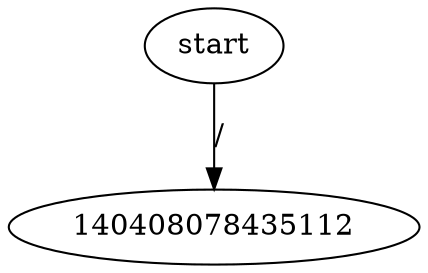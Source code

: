 //	File[/Users/lee/Main/Proj/On_BJTU/Compiler_Projects/LiaLEX/fa.cpp] Line[172]	2022-09-29 19:30
digraph NFA{ 
140408078435016 [label = start] 
140408078435016 -> 140408078435112 [label = "/" ] 
} 
